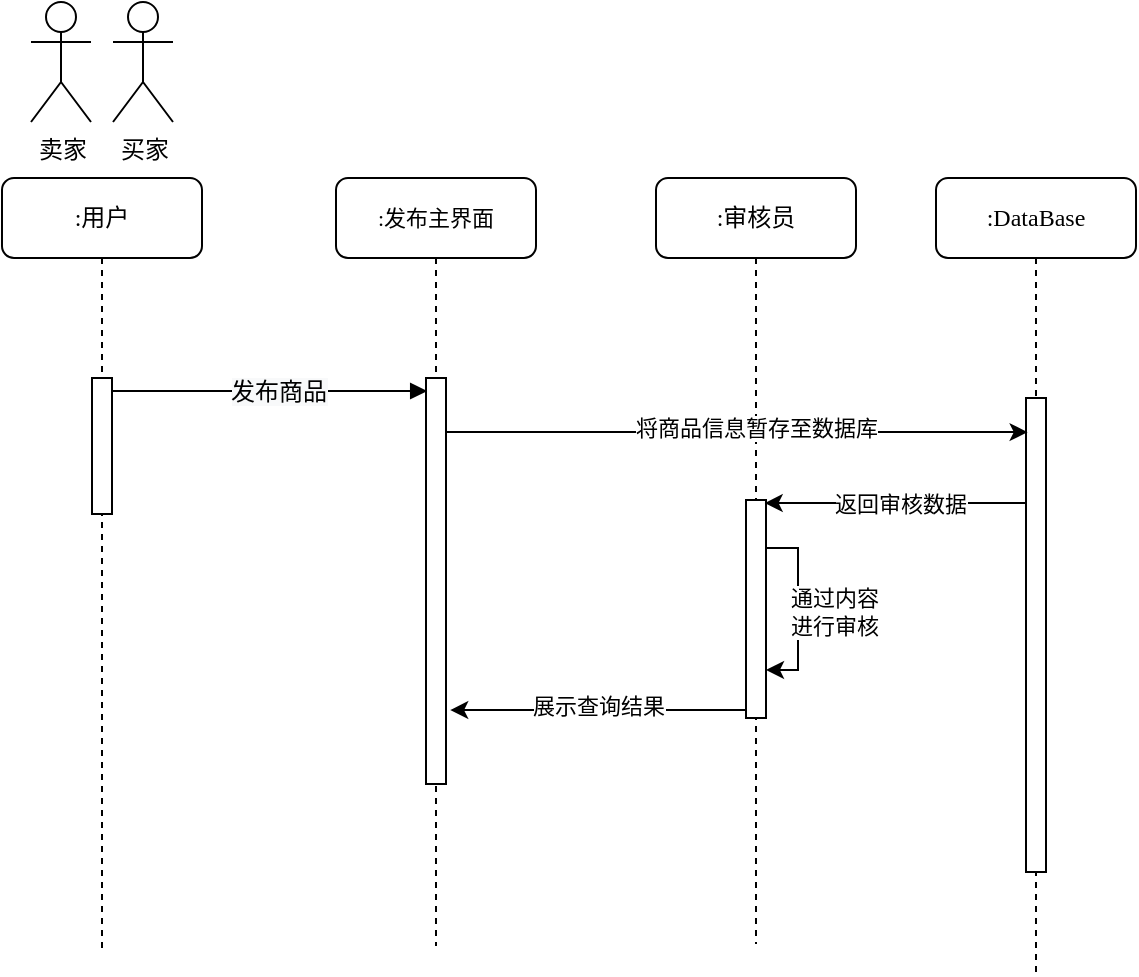 <mxfile version="17.4.5" type="github">
  <diagram id="on1jaZB2G12ZiQlU1ATC" name="第 1 页">
    <mxGraphModel dx="493" dy="265" grid="0" gridSize="10" guides="1" tooltips="1" connect="1" arrows="1" fold="1" page="1" pageScale="1" pageWidth="1169" pageHeight="827" math="0" shadow="0">
      <root>
        <mxCell id="0" />
        <mxCell id="1" parent="0" />
        <mxCell id="yDM_2lHMn7Q9lCKYdCRe-1" value="&lt;font style=&quot;font-size: 11px ; line-height: 1.2&quot;&gt;:发布主界面&lt;/font&gt;" style="shape=umlLifeline;perimeter=lifelinePerimeter;whiteSpace=wrap;html=1;container=1;collapsible=0;recursiveResize=0;outlineConnect=0;rounded=1;shadow=0;comic=0;labelBackgroundColor=none;strokeWidth=1;fontFamily=Verdana;fontSize=12;align=center;" vertex="1" parent="1">
          <mxGeometry x="344" y="207" width="100" height="384" as="geometry" />
        </mxCell>
        <mxCell id="yDM_2lHMn7Q9lCKYdCRe-2" value="" style="html=1;points=[];perimeter=orthogonalPerimeter;rounded=0;shadow=0;comic=0;labelBackgroundColor=none;strokeWidth=1;fontFamily=Verdana;fontSize=12;align=center;" vertex="1" parent="yDM_2lHMn7Q9lCKYdCRe-1">
          <mxGeometry x="45" y="100" width="10" height="203" as="geometry" />
        </mxCell>
        <mxCell id="yDM_2lHMn7Q9lCKYdCRe-3" value=":审核员" style="shape=umlLifeline;perimeter=lifelinePerimeter;whiteSpace=wrap;html=1;container=1;collapsible=0;recursiveResize=0;outlineConnect=0;rounded=1;shadow=0;comic=0;labelBackgroundColor=none;strokeWidth=1;fontFamily=Verdana;fontSize=12;align=center;" vertex="1" parent="1">
          <mxGeometry x="504" y="207" width="100" height="383" as="geometry" />
        </mxCell>
        <mxCell id="yDM_2lHMn7Q9lCKYdCRe-4" value="" style="html=1;points=[];perimeter=orthogonalPerimeter;rounded=0;shadow=0;comic=0;labelBackgroundColor=none;strokeWidth=1;fontFamily=Verdana;fontSize=12;align=center;" vertex="1" parent="yDM_2lHMn7Q9lCKYdCRe-3">
          <mxGeometry x="45" y="161" width="10" height="109" as="geometry" />
        </mxCell>
        <mxCell id="yDM_2lHMn7Q9lCKYdCRe-23" style="edgeStyle=orthogonalEdgeStyle;rounded=0;orthogonalLoop=1;jettySize=auto;html=1;" edge="1" parent="yDM_2lHMn7Q9lCKYdCRe-3" source="yDM_2lHMn7Q9lCKYdCRe-4" target="yDM_2lHMn7Q9lCKYdCRe-4">
          <mxGeometry relative="1" as="geometry">
            <Array as="points">
              <mxPoint x="71" y="246" />
            </Array>
          </mxGeometry>
        </mxCell>
        <mxCell id="yDM_2lHMn7Q9lCKYdCRe-24" value="通过内容&lt;br&gt;进行审核" style="edgeLabel;html=1;align=center;verticalAlign=middle;resizable=0;points=[];" vertex="1" connectable="0" parent="yDM_2lHMn7Q9lCKYdCRe-23">
          <mxGeometry x="0.19" y="-1" relative="1" as="geometry">
            <mxPoint x="19" y="-8" as="offset" />
          </mxGeometry>
        </mxCell>
        <mxCell id="yDM_2lHMn7Q9lCKYdCRe-5" value=":DataBase" style="shape=umlLifeline;perimeter=lifelinePerimeter;whiteSpace=wrap;html=1;container=1;collapsible=0;recursiveResize=0;outlineConnect=0;rounded=1;shadow=0;comic=0;labelBackgroundColor=none;strokeWidth=1;fontFamily=Verdana;fontSize=12;align=center;" vertex="1" parent="1">
          <mxGeometry x="644" y="207" width="100" height="398" as="geometry" />
        </mxCell>
        <mxCell id="yDM_2lHMn7Q9lCKYdCRe-6" value="" style="html=1;points=[];perimeter=orthogonalPerimeter;rounded=0;shadow=0;comic=0;labelBackgroundColor=none;strokeWidth=1;fontFamily=Verdana;fontSize=12;align=center;" vertex="1" parent="yDM_2lHMn7Q9lCKYdCRe-5">
          <mxGeometry x="45" y="110" width="10" height="237" as="geometry" />
        </mxCell>
        <mxCell id="yDM_2lHMn7Q9lCKYdCRe-7" value=":用户" style="shape=umlLifeline;perimeter=lifelinePerimeter;whiteSpace=wrap;html=1;container=1;collapsible=0;recursiveResize=0;outlineConnect=0;rounded=1;shadow=0;comic=0;labelBackgroundColor=none;strokeWidth=1;fontFamily=Verdana;fontSize=12;align=center;" vertex="1" parent="1">
          <mxGeometry x="177" y="207" width="100" height="387" as="geometry" />
        </mxCell>
        <mxCell id="yDM_2lHMn7Q9lCKYdCRe-8" value="" style="html=1;points=[];perimeter=orthogonalPerimeter;rounded=0;shadow=0;comic=0;labelBackgroundColor=none;strokeWidth=1;fontFamily=Verdana;fontSize=12;align=center;" vertex="1" parent="yDM_2lHMn7Q9lCKYdCRe-7">
          <mxGeometry x="45" y="100" width="10" height="68" as="geometry" />
        </mxCell>
        <mxCell id="yDM_2lHMn7Q9lCKYdCRe-9" value="" style="html=1;verticalAlign=bottom;endArrow=block;entryX=0.06;entryY=0.033;labelBackgroundColor=none;fontFamily=Verdana;fontSize=12;edgeStyle=elbowEdgeStyle;elbow=vertical;entryDx=0;entryDy=0;entryPerimeter=0;" edge="1" parent="1" source="yDM_2lHMn7Q9lCKYdCRe-8" target="yDM_2lHMn7Q9lCKYdCRe-2">
          <mxGeometry x="-0.031" y="-57" relative="1" as="geometry">
            <mxPoint x="324" y="317" as="sourcePoint" />
            <mxPoint as="offset" />
          </mxGeometry>
        </mxCell>
        <mxCell id="yDM_2lHMn7Q9lCKYdCRe-10" value="&lt;span style=&quot;font-family: &amp;#34;verdana&amp;#34; ; font-size: 12px ; background-color: rgb(248 , 249 , 250)&quot;&gt;发布商品&lt;/span&gt;" style="edgeLabel;html=1;align=center;verticalAlign=middle;resizable=0;points=[];" vertex="1" connectable="0" parent="yDM_2lHMn7Q9lCKYdCRe-9">
          <mxGeometry x="-0.185" y="-2" relative="1" as="geometry">
            <mxPoint x="18" y="-2" as="offset" />
          </mxGeometry>
        </mxCell>
        <mxCell id="yDM_2lHMn7Q9lCKYdCRe-11" value="卖家" style="shape=umlActor;verticalLabelPosition=bottom;verticalAlign=top;html=1;outlineConnect=0;" vertex="1" parent="1">
          <mxGeometry x="191.5" y="119" width="30" height="60" as="geometry" />
        </mxCell>
        <mxCell id="yDM_2lHMn7Q9lCKYdCRe-16" value="买家" style="shape=umlActor;verticalLabelPosition=bottom;verticalAlign=top;html=1;outlineConnect=0;" vertex="1" parent="1">
          <mxGeometry x="232.5" y="119" width="30" height="60" as="geometry" />
        </mxCell>
        <mxCell id="yDM_2lHMn7Q9lCKYdCRe-17" style="edgeStyle=orthogonalEdgeStyle;rounded=0;orthogonalLoop=1;jettySize=auto;html=1;entryX=0.933;entryY=0.014;entryDx=0;entryDy=0;entryPerimeter=0;" edge="1" parent="1" source="yDM_2lHMn7Q9lCKYdCRe-6" target="yDM_2lHMn7Q9lCKYdCRe-4">
          <mxGeometry relative="1" as="geometry">
            <Array as="points">
              <mxPoint x="624" y="370" />
            </Array>
          </mxGeometry>
        </mxCell>
        <mxCell id="yDM_2lHMn7Q9lCKYdCRe-18" value="返回审核数据" style="edgeLabel;html=1;align=center;verticalAlign=middle;resizable=0;points=[];" vertex="1" connectable="0" parent="yDM_2lHMn7Q9lCKYdCRe-17">
          <mxGeometry x="0.279" y="1" relative="1" as="geometry">
            <mxPoint x="20" y="-1" as="offset" />
          </mxGeometry>
        </mxCell>
        <mxCell id="yDM_2lHMn7Q9lCKYdCRe-19" style="edgeStyle=orthogonalEdgeStyle;rounded=0;orthogonalLoop=1;jettySize=auto;html=1;entryX=1.21;entryY=0.818;entryDx=0;entryDy=0;entryPerimeter=0;" edge="1" parent="1" source="yDM_2lHMn7Q9lCKYdCRe-4" target="yDM_2lHMn7Q9lCKYdCRe-2">
          <mxGeometry relative="1" as="geometry">
            <Array as="points">
              <mxPoint x="518" y="473" />
              <mxPoint x="518" y="473" />
            </Array>
          </mxGeometry>
        </mxCell>
        <mxCell id="yDM_2lHMn7Q9lCKYdCRe-20" value="展示查询结果" style="edgeLabel;html=1;align=center;verticalAlign=middle;resizable=0;points=[];" vertex="1" connectable="0" parent="yDM_2lHMn7Q9lCKYdCRe-19">
          <mxGeometry x="0.194" relative="1" as="geometry">
            <mxPoint x="14" y="-2" as="offset" />
          </mxGeometry>
        </mxCell>
        <mxCell id="yDM_2lHMn7Q9lCKYdCRe-21" style="edgeStyle=orthogonalEdgeStyle;rounded=0;orthogonalLoop=1;jettySize=auto;html=1;entryX=0.083;entryY=0.072;entryDx=0;entryDy=0;entryPerimeter=0;" edge="1" parent="1" source="yDM_2lHMn7Q9lCKYdCRe-2" target="yDM_2lHMn7Q9lCKYdCRe-6">
          <mxGeometry relative="1" as="geometry">
            <Array as="points">
              <mxPoint x="470" y="334" />
              <mxPoint x="470" y="334" />
            </Array>
          </mxGeometry>
        </mxCell>
        <mxCell id="yDM_2lHMn7Q9lCKYdCRe-22" value="将商品信息暂存至数据库" style="edgeLabel;html=1;align=center;verticalAlign=middle;resizable=0;points=[];" vertex="1" connectable="0" parent="yDM_2lHMn7Q9lCKYdCRe-21">
          <mxGeometry x="-0.189" relative="1" as="geometry">
            <mxPoint x="37" y="-2" as="offset" />
          </mxGeometry>
        </mxCell>
      </root>
    </mxGraphModel>
  </diagram>
</mxfile>
